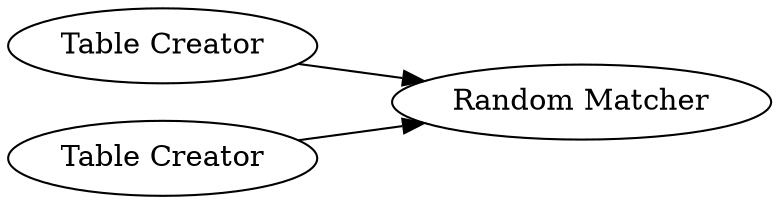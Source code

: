 digraph {
	1 -> 4
	2 -> 4
	1 [label="Table Creator"]
	4 [label="Random Matcher"]
	2 [label="Table Creator"]
	rankdir=LR
}
